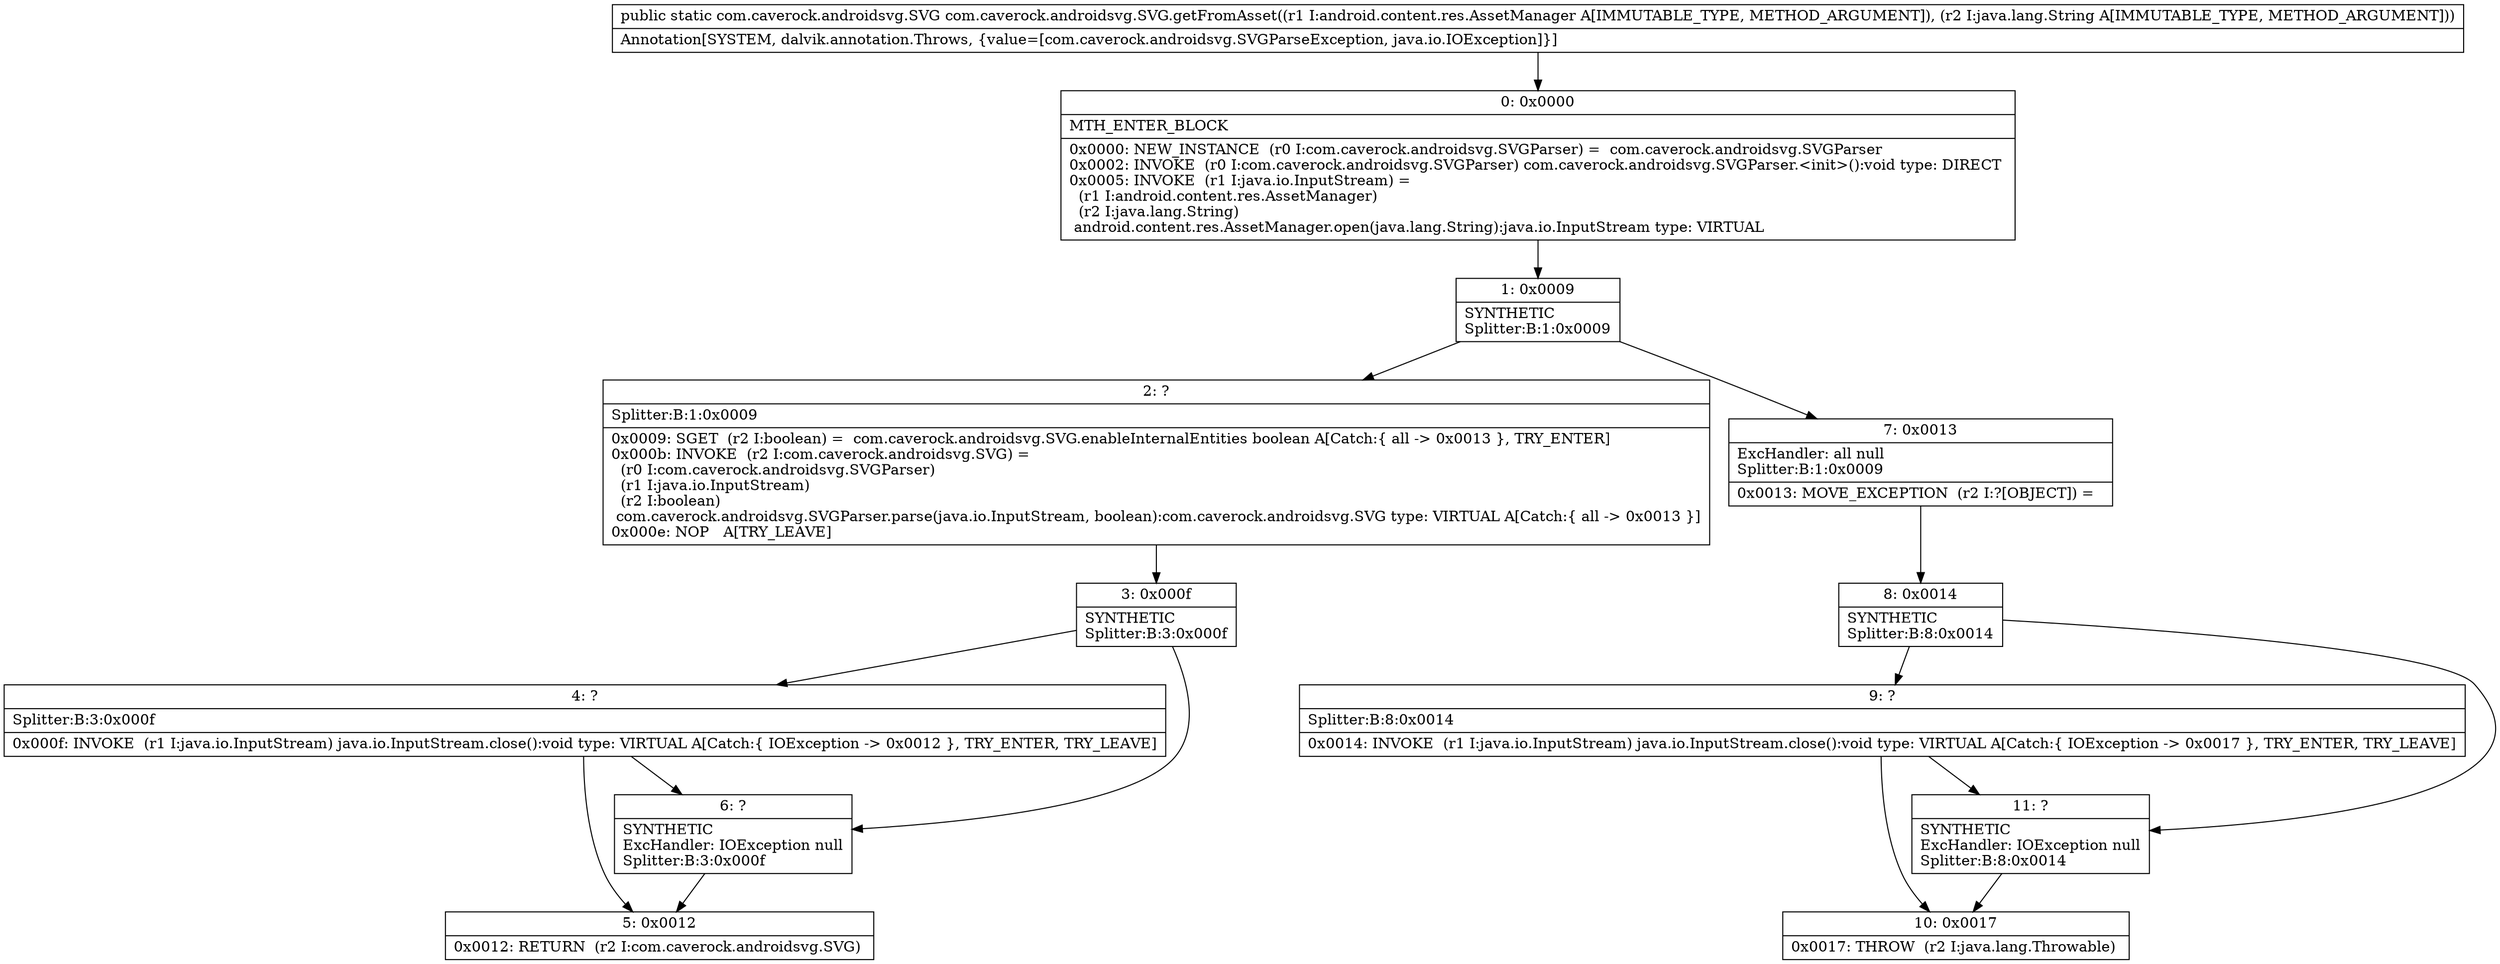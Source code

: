digraph "CFG forcom.caverock.androidsvg.SVG.getFromAsset(Landroid\/content\/res\/AssetManager;Ljava\/lang\/String;)Lcom\/caverock\/androidsvg\/SVG;" {
Node_0 [shape=record,label="{0\:\ 0x0000|MTH_ENTER_BLOCK\l|0x0000: NEW_INSTANCE  (r0 I:com.caverock.androidsvg.SVGParser) =  com.caverock.androidsvg.SVGParser \l0x0002: INVOKE  (r0 I:com.caverock.androidsvg.SVGParser) com.caverock.androidsvg.SVGParser.\<init\>():void type: DIRECT \l0x0005: INVOKE  (r1 I:java.io.InputStream) = \l  (r1 I:android.content.res.AssetManager)\l  (r2 I:java.lang.String)\l android.content.res.AssetManager.open(java.lang.String):java.io.InputStream type: VIRTUAL \l}"];
Node_1 [shape=record,label="{1\:\ 0x0009|SYNTHETIC\lSplitter:B:1:0x0009\l}"];
Node_2 [shape=record,label="{2\:\ ?|Splitter:B:1:0x0009\l|0x0009: SGET  (r2 I:boolean) =  com.caverock.androidsvg.SVG.enableInternalEntities boolean A[Catch:\{ all \-\> 0x0013 \}, TRY_ENTER]\l0x000b: INVOKE  (r2 I:com.caverock.androidsvg.SVG) = \l  (r0 I:com.caverock.androidsvg.SVGParser)\l  (r1 I:java.io.InputStream)\l  (r2 I:boolean)\l com.caverock.androidsvg.SVGParser.parse(java.io.InputStream, boolean):com.caverock.androidsvg.SVG type: VIRTUAL A[Catch:\{ all \-\> 0x0013 \}]\l0x000e: NOP   A[TRY_LEAVE]\l}"];
Node_3 [shape=record,label="{3\:\ 0x000f|SYNTHETIC\lSplitter:B:3:0x000f\l}"];
Node_4 [shape=record,label="{4\:\ ?|Splitter:B:3:0x000f\l|0x000f: INVOKE  (r1 I:java.io.InputStream) java.io.InputStream.close():void type: VIRTUAL A[Catch:\{ IOException \-\> 0x0012 \}, TRY_ENTER, TRY_LEAVE]\l}"];
Node_5 [shape=record,label="{5\:\ 0x0012|0x0012: RETURN  (r2 I:com.caverock.androidsvg.SVG) \l}"];
Node_6 [shape=record,label="{6\:\ ?|SYNTHETIC\lExcHandler: IOException null\lSplitter:B:3:0x000f\l}"];
Node_7 [shape=record,label="{7\:\ 0x0013|ExcHandler: all null\lSplitter:B:1:0x0009\l|0x0013: MOVE_EXCEPTION  (r2 I:?[OBJECT]) =  \l}"];
Node_8 [shape=record,label="{8\:\ 0x0014|SYNTHETIC\lSplitter:B:8:0x0014\l}"];
Node_9 [shape=record,label="{9\:\ ?|Splitter:B:8:0x0014\l|0x0014: INVOKE  (r1 I:java.io.InputStream) java.io.InputStream.close():void type: VIRTUAL A[Catch:\{ IOException \-\> 0x0017 \}, TRY_ENTER, TRY_LEAVE]\l}"];
Node_10 [shape=record,label="{10\:\ 0x0017|0x0017: THROW  (r2 I:java.lang.Throwable) \l}"];
Node_11 [shape=record,label="{11\:\ ?|SYNTHETIC\lExcHandler: IOException null\lSplitter:B:8:0x0014\l}"];
MethodNode[shape=record,label="{public static com.caverock.androidsvg.SVG com.caverock.androidsvg.SVG.getFromAsset((r1 I:android.content.res.AssetManager A[IMMUTABLE_TYPE, METHOD_ARGUMENT]), (r2 I:java.lang.String A[IMMUTABLE_TYPE, METHOD_ARGUMENT]))  | Annotation[SYSTEM, dalvik.annotation.Throws, \{value=[com.caverock.androidsvg.SVGParseException, java.io.IOException]\}]\l}"];
MethodNode -> Node_0;
Node_0 -> Node_1;
Node_1 -> Node_2;
Node_1 -> Node_7;
Node_2 -> Node_3;
Node_3 -> Node_4;
Node_3 -> Node_6;
Node_4 -> Node_5;
Node_4 -> Node_6;
Node_6 -> Node_5;
Node_7 -> Node_8;
Node_8 -> Node_9;
Node_8 -> Node_11;
Node_9 -> Node_10;
Node_9 -> Node_11;
Node_11 -> Node_10;
}

